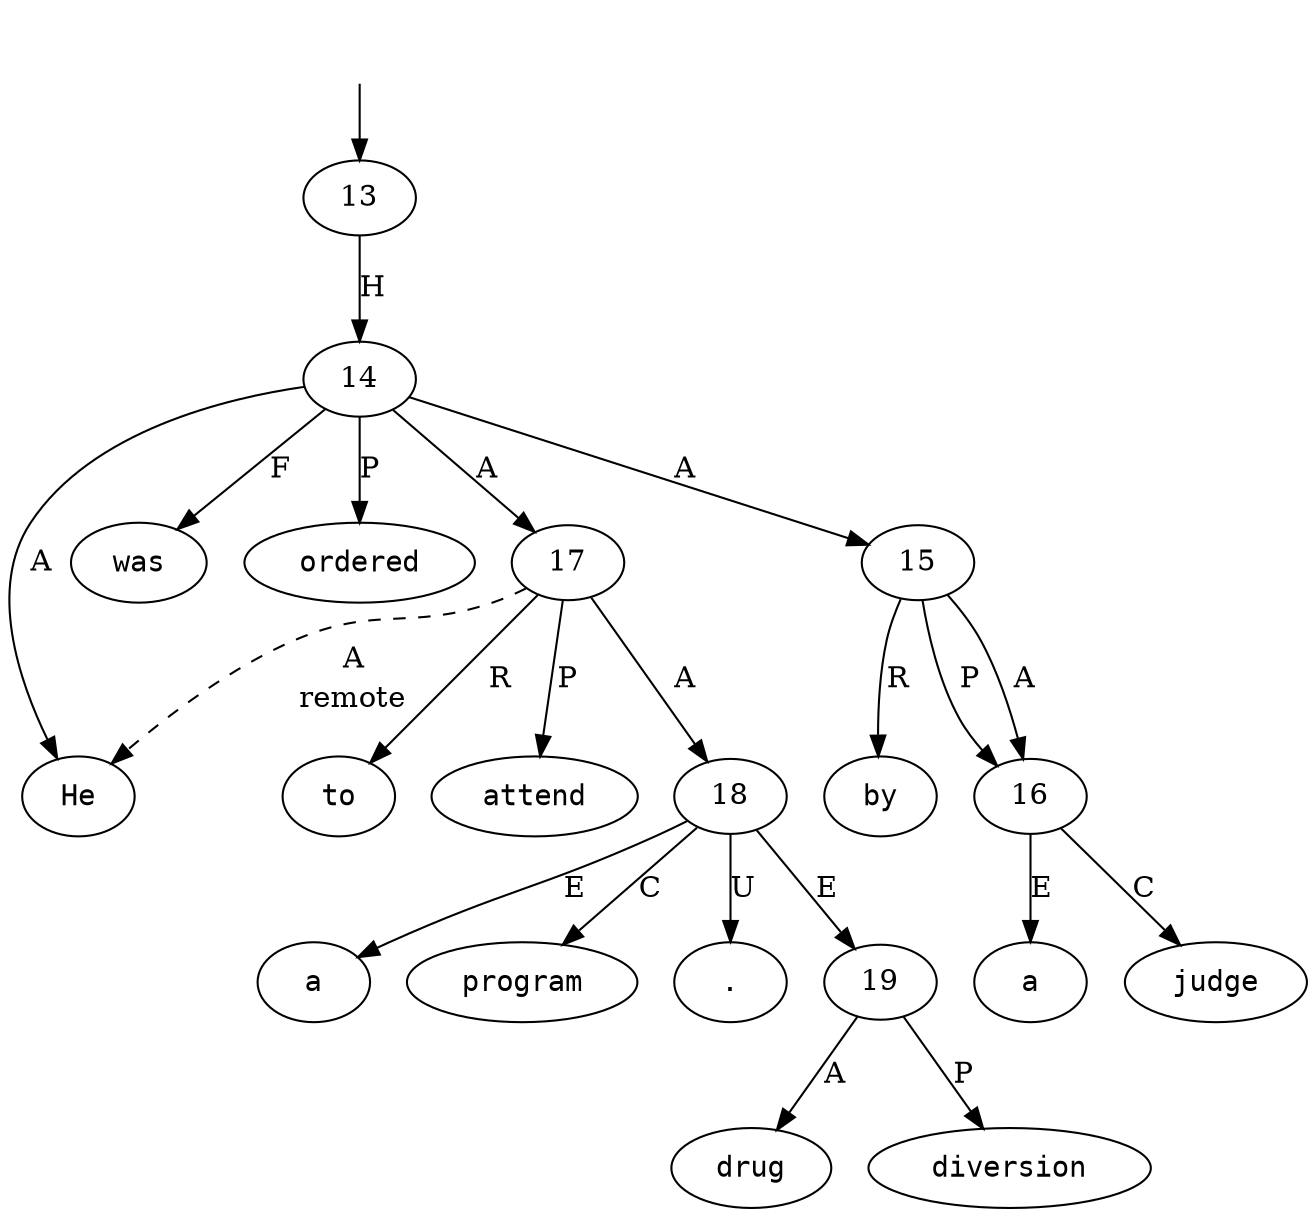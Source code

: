 digraph "194001" {
  top [ style=invis ];
  top -> 13;
  0 [ shape=oval, label=<<table align="center" border="0" cellspacing="0"><tr><td colspan="2"><font face="Courier">He</font></td></tr></table>> ];
  1 [ shape=oval, label=<<table align="center" border="0" cellspacing="0"><tr><td colspan="2"><font face="Courier">was</font></td></tr></table>> ];
  2 [ shape=oval, label=<<table align="center" border="0" cellspacing="0"><tr><td colspan="2"><font face="Courier">ordered</font></td></tr></table>> ];
  3 [ shape=oval, label=<<table align="center" border="0" cellspacing="0"><tr><td colspan="2"><font face="Courier">by</font></td></tr></table>> ];
  4 [ shape=oval, label=<<table align="center" border="0" cellspacing="0"><tr><td colspan="2"><font face="Courier">a</font></td></tr></table>> ];
  5 [ shape=oval, label=<<table align="center" border="0" cellspacing="0"><tr><td colspan="2"><font face="Courier">judge</font></td></tr></table>> ];
  6 [ shape=oval, label=<<table align="center" border="0" cellspacing="0"><tr><td colspan="2"><font face="Courier">to</font></td></tr></table>> ];
  7 [ shape=oval, label=<<table align="center" border="0" cellspacing="0"><tr><td colspan="2"><font face="Courier">attend</font></td></tr></table>> ];
  8 [ shape=oval, label=<<table align="center" border="0" cellspacing="0"><tr><td colspan="2"><font face="Courier">a</font></td></tr></table>> ];
  9 [ shape=oval, label=<<table align="center" border="0" cellspacing="0"><tr><td colspan="2"><font face="Courier">drug</font></td></tr></table>> ];
  10 [ shape=oval, label=<<table align="center" border="0" cellspacing="0"><tr><td colspan="2"><font face="Courier">diversion</font></td></tr></table>> ];
  11 [ shape=oval, label=<<table align="center" border="0" cellspacing="0"><tr><td colspan="2"><font face="Courier">program</font></td></tr></table>> ];
  12 [ shape=oval, label=<<table align="center" border="0" cellspacing="0"><tr><td colspan="2"><font face="Courier">.</font></td></tr></table>> ];
  13 -> 14 [ label="H" ];
  14 -> 17 [ label="A" ];
  14 -> 2 [ label="P" ];
  14 -> 15 [ label="A" ];
  14 -> 0 [ label="A" ];
  14 -> 1 [ label="F" ];
  15 -> 16 [ label="P" ];
  15 -> 3 [ label="R" ];
  15 -> 16 [ label="A" ];
  16 -> 5 [ label="C" ];
  16 -> 4 [ label="E" ];
  17 -> 18 [ label="A" ];
  17 -> 0 [ label=<<table align="center" border="0" cellspacing="0"><tr><td colspan="1">A</td></tr><tr><td>remote</td></tr></table>>, style=dashed ];
  17 -> 7 [ label="P" ];
  17 -> 6 [ label="R" ];
  18 -> 12 [ label="U" ];
  18 -> 8 [ label="E" ];
  18 -> 19 [ label="E" ];
  18 -> 11 [ label="C" ];
  19 -> 10 [ label="P" ];
  19 -> 9 [ label="A" ];
}

